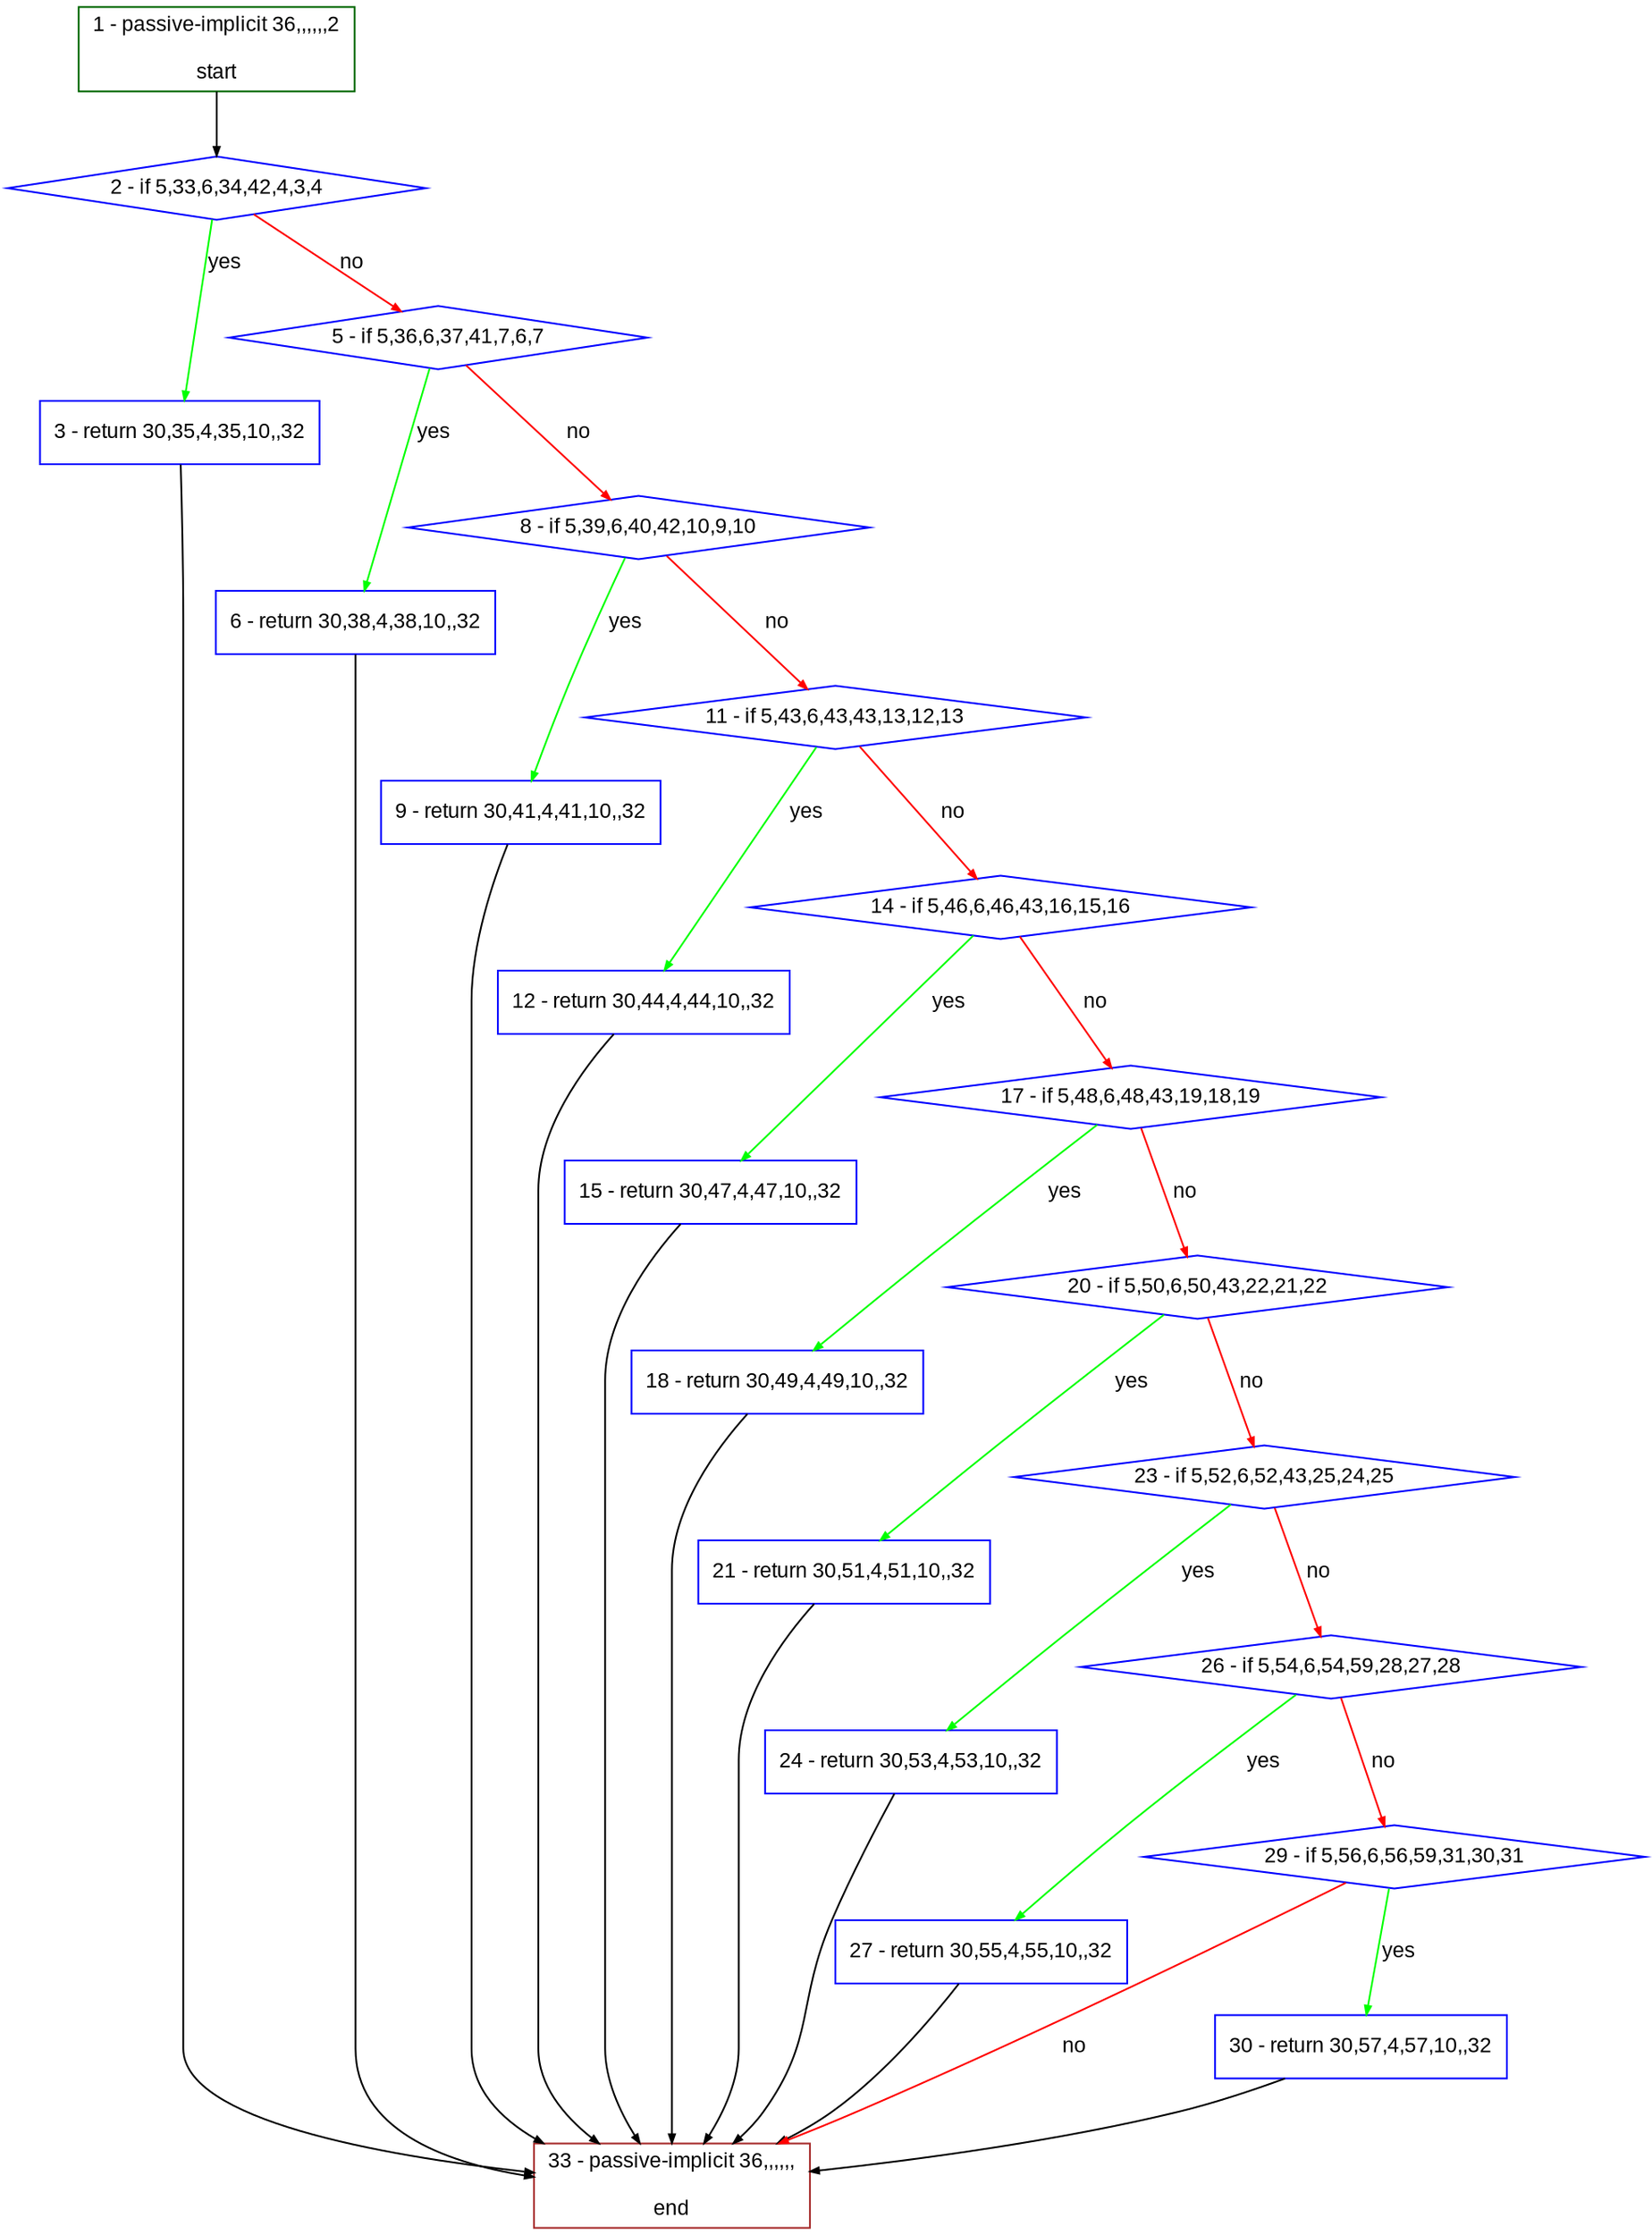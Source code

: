 digraph "" {
  graph [bgcolor="white", fillcolor="#FFFFCC", pack="true", packmode="clust", fontname="Arial", label="", fontsize="12", compound="true", style="rounded,filled"];
  node [node_initialized="no", fillcolor="white", fontname="Arial", label="", color="grey", fontsize="12", fixedsize="false", compound="true", shape="rectangle", style="filled"];
  edge [arrowtail="none", lhead="", fontcolor="black", fontname="Arial", label="", color="black", fontsize="12", arrowhead="normal", arrowsize="0.5", compound="true", ltail="", dir="forward"];
  __N1 [fillcolor="#ffffff", label="2 - if 5,33,6,34,42,4,3,4", color="#0000ff", shape="diamond", style="filled"];
  __N2 [fillcolor="#ffffff", label="1 - passive-implicit 36,,,,,,2\n\nstart", color="#006400", shape="box", style="filled"];
  __N3 [fillcolor="#ffffff", label="3 - return 30,35,4,35,10,,32", color="#0000ff", shape="box", style="filled"];
  __N4 [fillcolor="#ffffff", label="5 - if 5,36,6,37,41,7,6,7", color="#0000ff", shape="diamond", style="filled"];
  __N5 [fillcolor="#ffffff", label="33 - passive-implicit 36,,,,,,\n\nend", color="#a52a2a", shape="box", style="filled"];
  __N6 [fillcolor="#ffffff", label="6 - return 30,38,4,38,10,,32", color="#0000ff", shape="box", style="filled"];
  __N7 [fillcolor="#ffffff", label="8 - if 5,39,6,40,42,10,9,10", color="#0000ff", shape="diamond", style="filled"];
  __N8 [fillcolor="#ffffff", label="9 - return 30,41,4,41,10,,32", color="#0000ff", shape="box", style="filled"];
  __N9 [fillcolor="#ffffff", label="11 - if 5,43,6,43,43,13,12,13", color="#0000ff", shape="diamond", style="filled"];
  __N10 [fillcolor="#ffffff", label="12 - return 30,44,4,44,10,,32", color="#0000ff", shape="box", style="filled"];
  __N11 [fillcolor="#ffffff", label="14 - if 5,46,6,46,43,16,15,16", color="#0000ff", shape="diamond", style="filled"];
  __N12 [fillcolor="#ffffff", label="15 - return 30,47,4,47,10,,32", color="#0000ff", shape="box", style="filled"];
  __N13 [fillcolor="#ffffff", label="17 - if 5,48,6,48,43,19,18,19", color="#0000ff", shape="diamond", style="filled"];
  __N14 [fillcolor="#ffffff", label="18 - return 30,49,4,49,10,,32", color="#0000ff", shape="box", style="filled"];
  __N15 [fillcolor="#ffffff", label="20 - if 5,50,6,50,43,22,21,22", color="#0000ff", shape="diamond", style="filled"];
  __N16 [fillcolor="#ffffff", label="21 - return 30,51,4,51,10,,32", color="#0000ff", shape="box", style="filled"];
  __N17 [fillcolor="#ffffff", label="23 - if 5,52,6,52,43,25,24,25", color="#0000ff", shape="diamond", style="filled"];
  __N18 [fillcolor="#ffffff", label="24 - return 30,53,4,53,10,,32", color="#0000ff", shape="box", style="filled"];
  __N19 [fillcolor="#ffffff", label="26 - if 5,54,6,54,59,28,27,28", color="#0000ff", shape="diamond", style="filled"];
  __N20 [fillcolor="#ffffff", label="27 - return 30,55,4,55,10,,32", color="#0000ff", shape="box", style="filled"];
  __N21 [fillcolor="#ffffff", label="29 - if 5,56,6,56,59,31,30,31", color="#0000ff", shape="diamond", style="filled"];
  __N22 [fillcolor="#ffffff", label="30 - return 30,57,4,57,10,,32", color="#0000ff", shape="box", style="filled"];
  __N2 -> __N1 [arrowtail="none", color="#000000", label="", arrowhead="normal", dir="forward"];
  __N1 -> __N3 [arrowtail="none", color="#00ff00", label="yes", arrowhead="normal", dir="forward"];
  __N1 -> __N4 [arrowtail="none", color="#ff0000", label="no", arrowhead="normal", dir="forward"];
  __N3 -> __N5 [arrowtail="none", color="#000000", label="", arrowhead="normal", dir="forward"];
  __N4 -> __N6 [arrowtail="none", color="#00ff00", label="yes", arrowhead="normal", dir="forward"];
  __N4 -> __N7 [arrowtail="none", color="#ff0000", label="no", arrowhead="normal", dir="forward"];
  __N6 -> __N5 [arrowtail="none", color="#000000", label="", arrowhead="normal", dir="forward"];
  __N7 -> __N8 [arrowtail="none", color="#00ff00", label="yes", arrowhead="normal", dir="forward"];
  __N7 -> __N9 [arrowtail="none", color="#ff0000", label="no", arrowhead="normal", dir="forward"];
  __N8 -> __N5 [arrowtail="none", color="#000000", label="", arrowhead="normal", dir="forward"];
  __N9 -> __N10 [arrowtail="none", color="#00ff00", label="yes", arrowhead="normal", dir="forward"];
  __N9 -> __N11 [arrowtail="none", color="#ff0000", label="no", arrowhead="normal", dir="forward"];
  __N10 -> __N5 [arrowtail="none", color="#000000", label="", arrowhead="normal", dir="forward"];
  __N11 -> __N12 [arrowtail="none", color="#00ff00", label="yes", arrowhead="normal", dir="forward"];
  __N11 -> __N13 [arrowtail="none", color="#ff0000", label="no", arrowhead="normal", dir="forward"];
  __N12 -> __N5 [arrowtail="none", color="#000000", label="", arrowhead="normal", dir="forward"];
  __N13 -> __N14 [arrowtail="none", color="#00ff00", label="yes", arrowhead="normal", dir="forward"];
  __N13 -> __N15 [arrowtail="none", color="#ff0000", label="no", arrowhead="normal", dir="forward"];
  __N14 -> __N5 [arrowtail="none", color="#000000", label="", arrowhead="normal", dir="forward"];
  __N15 -> __N16 [arrowtail="none", color="#00ff00", label="yes", arrowhead="normal", dir="forward"];
  __N15 -> __N17 [arrowtail="none", color="#ff0000", label="no", arrowhead="normal", dir="forward"];
  __N16 -> __N5 [arrowtail="none", color="#000000", label="", arrowhead="normal", dir="forward"];
  __N17 -> __N18 [arrowtail="none", color="#00ff00", label="yes", arrowhead="normal", dir="forward"];
  __N17 -> __N19 [arrowtail="none", color="#ff0000", label="no", arrowhead="normal", dir="forward"];
  __N18 -> __N5 [arrowtail="none", color="#000000", label="", arrowhead="normal", dir="forward"];
  __N19 -> __N20 [arrowtail="none", color="#00ff00", label="yes", arrowhead="normal", dir="forward"];
  __N19 -> __N21 [arrowtail="none", color="#ff0000", label="no", arrowhead="normal", dir="forward"];
  __N20 -> __N5 [arrowtail="none", color="#000000", label="", arrowhead="normal", dir="forward"];
  __N21 -> __N22 [arrowtail="none", color="#00ff00", label="yes", arrowhead="normal", dir="forward"];
  __N21 -> __N5 [arrowtail="none", color="#ff0000", label="no", arrowhead="normal", dir="forward"];
  __N22 -> __N5 [arrowtail="none", color="#000000", label="", arrowhead="normal", dir="forward"];
}
